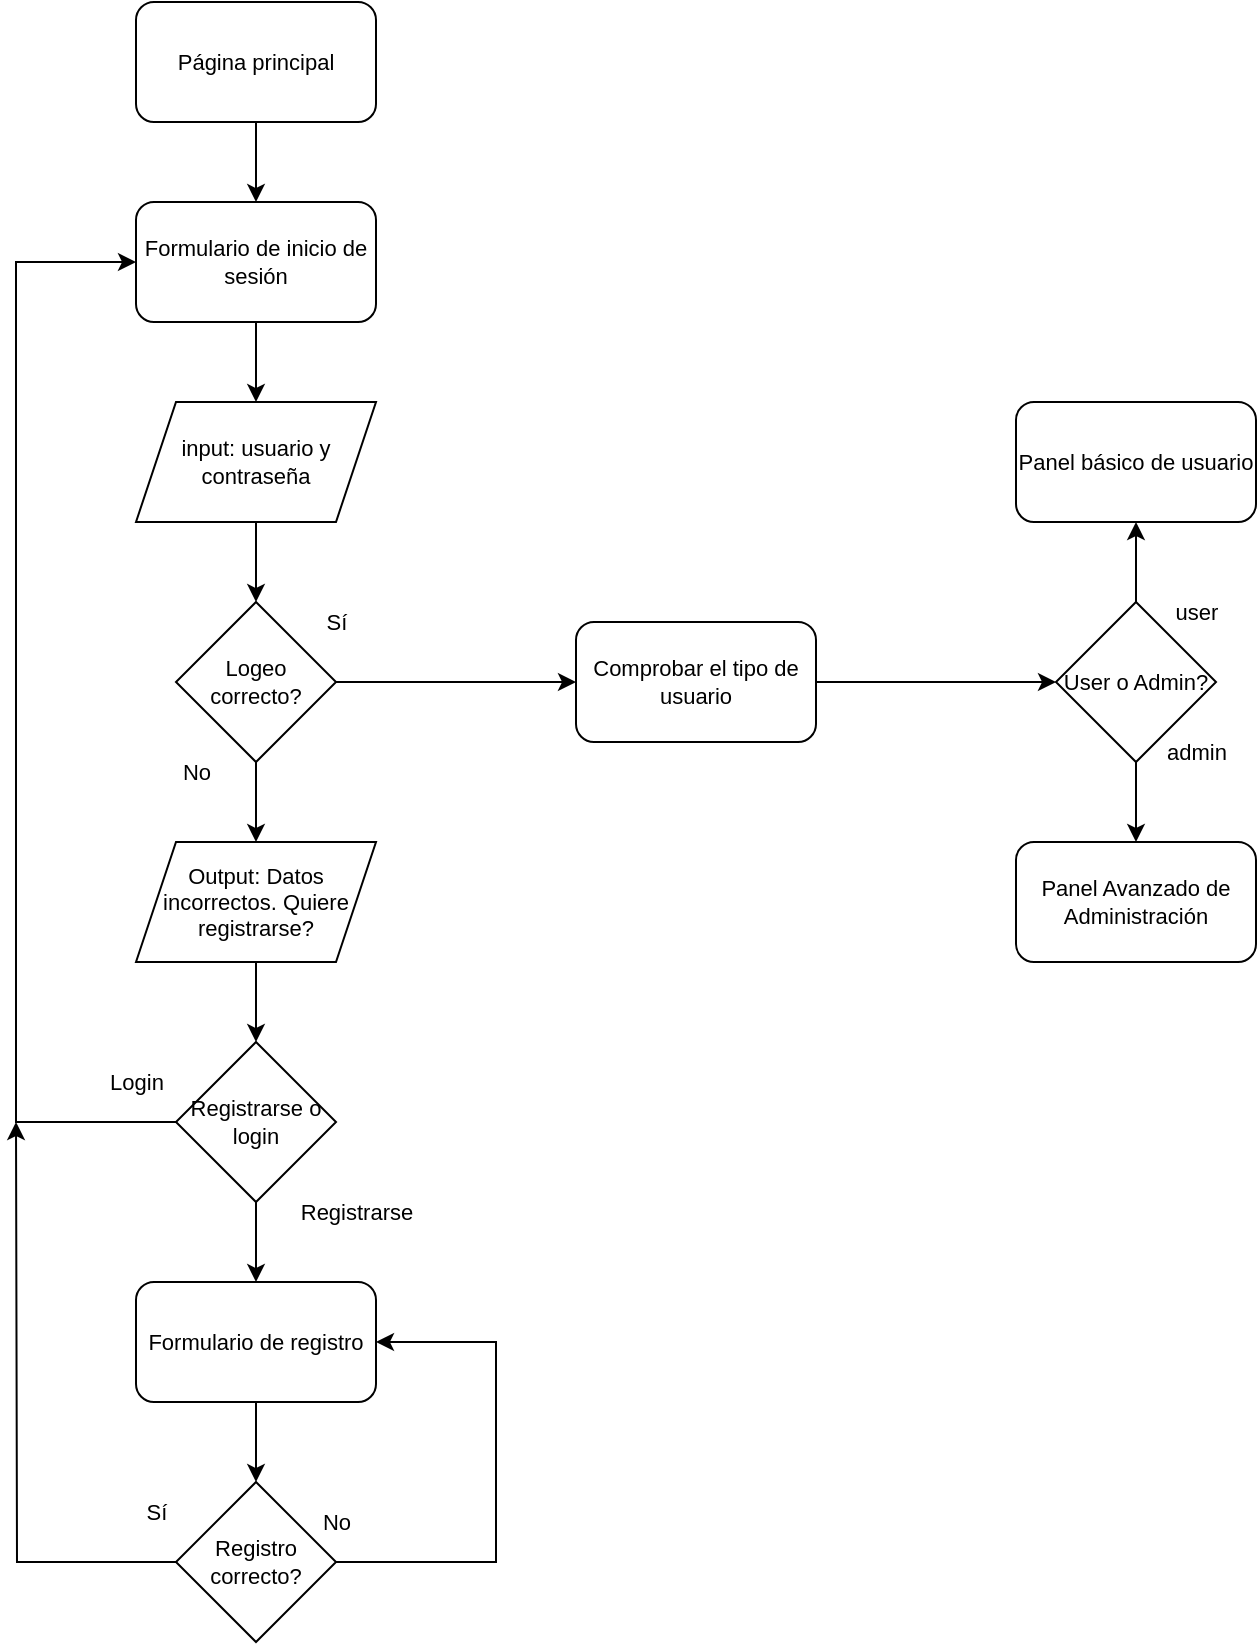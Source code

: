 <mxfile version="20.8.13" type="device"><diagram id="C5RBs43oDa-KdzZeNtuy" name="Page-1"><mxGraphModel dx="1394" dy="797" grid="1" gridSize="10" guides="1" tooltips="1" connect="1" arrows="1" fold="1" page="1" pageScale="1" pageWidth="827" pageHeight="1169" math="0" shadow="0"><root><mxCell id="WIyWlLk6GJQsqaUBKTNV-0"/><mxCell id="WIyWlLk6GJQsqaUBKTNV-1" parent="WIyWlLk6GJQsqaUBKTNV-0"/><mxCell id="ablZffnrFaumiWyr2ji--2" value="" style="edgeStyle=orthogonalEdgeStyle;rounded=0;orthogonalLoop=1;jettySize=auto;html=1;fontSize=11;" edge="1" parent="WIyWlLk6GJQsqaUBKTNV-1" source="ablZffnrFaumiWyr2ji--0" target="ablZffnrFaumiWyr2ji--1"><mxGeometry relative="1" as="geometry"/></mxCell><mxCell id="ablZffnrFaumiWyr2ji--0" value="Página principal" style="rounded=1;whiteSpace=wrap;html=1;fontSize=11;" vertex="1" parent="WIyWlLk6GJQsqaUBKTNV-1"><mxGeometry x="180" y="120" width="120" height="60" as="geometry"/></mxCell><mxCell id="ablZffnrFaumiWyr2ji--4" value="" style="edgeStyle=orthogonalEdgeStyle;rounded=0;orthogonalLoop=1;jettySize=auto;html=1;fontSize=11;" edge="1" parent="WIyWlLk6GJQsqaUBKTNV-1" source="ablZffnrFaumiWyr2ji--1"><mxGeometry relative="1" as="geometry"><mxPoint x="240" y="320" as="targetPoint"/></mxGeometry></mxCell><mxCell id="ablZffnrFaumiWyr2ji--1" value="Formulario de inicio de sesión" style="whiteSpace=wrap;html=1;rounded=1;fontSize=11;" vertex="1" parent="WIyWlLk6GJQsqaUBKTNV-1"><mxGeometry x="180" y="220" width="120" height="60" as="geometry"/></mxCell><mxCell id="ablZffnrFaumiWyr2ji--7" style="edgeStyle=orthogonalEdgeStyle;rounded=0;orthogonalLoop=1;jettySize=auto;html=1;entryX=0.5;entryY=0;entryDx=0;entryDy=0;fontSize=11;" edge="1" parent="WIyWlLk6GJQsqaUBKTNV-1" source="ablZffnrFaumiWyr2ji--5" target="ablZffnrFaumiWyr2ji--6"><mxGeometry relative="1" as="geometry"/></mxCell><mxCell id="ablZffnrFaumiWyr2ji--5" value="input: usuario y contraseña" style="shape=parallelogram;perimeter=parallelogramPerimeter;whiteSpace=wrap;html=1;fixedSize=1;fontSize=11;" vertex="1" parent="WIyWlLk6GJQsqaUBKTNV-1"><mxGeometry x="180" y="320" width="120" height="60" as="geometry"/></mxCell><mxCell id="ablZffnrFaumiWyr2ji--11" style="edgeStyle=orthogonalEdgeStyle;rounded=0;orthogonalLoop=1;jettySize=auto;html=1;entryX=0.5;entryY=0;entryDx=0;entryDy=0;fontSize=11;" edge="1" parent="WIyWlLk6GJQsqaUBKTNV-1" source="ablZffnrFaumiWyr2ji--6" target="ablZffnrFaumiWyr2ji--10"><mxGeometry relative="1" as="geometry"><mxPoint x="250" y="530" as="targetPoint"/></mxGeometry></mxCell><mxCell id="ablZffnrFaumiWyr2ji--34" style="edgeStyle=orthogonalEdgeStyle;rounded=0;orthogonalLoop=1;jettySize=auto;html=1;entryX=0;entryY=0.5;entryDx=0;entryDy=0;fontSize=11;" edge="1" parent="WIyWlLk6GJQsqaUBKTNV-1" source="ablZffnrFaumiWyr2ji--6" target="ablZffnrFaumiWyr2ji--28"><mxGeometry relative="1" as="geometry"/></mxCell><mxCell id="ablZffnrFaumiWyr2ji--6" value="Logeo correcto?" style="rhombus;whiteSpace=wrap;html=1;fontSize=11;" vertex="1" parent="WIyWlLk6GJQsqaUBKTNV-1"><mxGeometry x="200" y="420" width="80" height="80" as="geometry"/></mxCell><mxCell id="ablZffnrFaumiWyr2ji--8" value="Sí" style="text;html=1;align=center;verticalAlign=middle;resizable=0;points=[];autosize=1;strokeColor=none;fillColor=none;fontSize=11;" vertex="1" parent="WIyWlLk6GJQsqaUBKTNV-1"><mxGeometry x="265" y="415" width="30" height="30" as="geometry"/></mxCell><mxCell id="ablZffnrFaumiWyr2ji--9" value="No" style="text;html=1;align=center;verticalAlign=middle;resizable=0;points=[];autosize=1;strokeColor=none;fillColor=none;fontSize=11;" vertex="1" parent="WIyWlLk6GJQsqaUBKTNV-1"><mxGeometry x="190" y="490" width="40" height="30" as="geometry"/></mxCell><mxCell id="ablZffnrFaumiWyr2ji--14" style="edgeStyle=orthogonalEdgeStyle;rounded=0;orthogonalLoop=1;jettySize=auto;html=1;entryX=0.5;entryY=0;entryDx=0;entryDy=0;fontSize=11;" edge="1" parent="WIyWlLk6GJQsqaUBKTNV-1" source="ablZffnrFaumiWyr2ji--10" target="ablZffnrFaumiWyr2ji--13"><mxGeometry relative="1" as="geometry"/></mxCell><mxCell id="ablZffnrFaumiWyr2ji--10" value="&lt;font style=&quot;font-size: 11px;&quot;&gt;Output: Datos incorrectos. Quiere registrarse?&lt;/font&gt;" style="shape=parallelogram;perimeter=parallelogramPerimeter;whiteSpace=wrap;html=1;fixedSize=1;fontSize=11;" vertex="1" parent="WIyWlLk6GJQsqaUBKTNV-1"><mxGeometry x="180" y="540" width="120" height="60" as="geometry"/></mxCell><mxCell id="ablZffnrFaumiWyr2ji--15" style="edgeStyle=orthogonalEdgeStyle;rounded=0;orthogonalLoop=1;jettySize=auto;html=1;entryX=0;entryY=0.5;entryDx=0;entryDy=0;fontSize=11;" edge="1" parent="WIyWlLk6GJQsqaUBKTNV-1" source="ablZffnrFaumiWyr2ji--13" target="ablZffnrFaumiWyr2ji--1"><mxGeometry relative="1" as="geometry"><mxPoint x="100" y="410" as="targetPoint"/><Array as="points"><mxPoint x="120" y="680"/><mxPoint x="120" y="250"/></Array></mxGeometry></mxCell><mxCell id="ablZffnrFaumiWyr2ji--21" style="edgeStyle=orthogonalEdgeStyle;rounded=0;orthogonalLoop=1;jettySize=auto;html=1;entryX=0.5;entryY=0;entryDx=0;entryDy=0;fontSize=11;" edge="1" parent="WIyWlLk6GJQsqaUBKTNV-1" source="ablZffnrFaumiWyr2ji--13" target="ablZffnrFaumiWyr2ji--20"><mxGeometry relative="1" as="geometry"/></mxCell><mxCell id="ablZffnrFaumiWyr2ji--13" value="&lt;font style=&quot;font-size: 11px;&quot;&gt;Registrarse o login&lt;/font&gt;" style="rhombus;whiteSpace=wrap;html=1;fontSize=11;" vertex="1" parent="WIyWlLk6GJQsqaUBKTNV-1"><mxGeometry x="200" y="640" width="80" height="80" as="geometry"/></mxCell><mxCell id="ablZffnrFaumiWyr2ji--16" value="Login&lt;br style=&quot;font-size: 11px;&quot;&gt;" style="text;html=1;align=center;verticalAlign=middle;resizable=0;points=[];autosize=1;strokeColor=none;fillColor=none;fontSize=11;" vertex="1" parent="WIyWlLk6GJQsqaUBKTNV-1"><mxGeometry x="155" y="645" width="50" height="30" as="geometry"/></mxCell><mxCell id="ablZffnrFaumiWyr2ji--17" value="Registrarse" style="text;html=1;align=center;verticalAlign=middle;resizable=0;points=[];autosize=1;strokeColor=none;fillColor=none;fontSize=11;" vertex="1" parent="WIyWlLk6GJQsqaUBKTNV-1"><mxGeometry x="250" y="710" width="80" height="30" as="geometry"/></mxCell><mxCell id="ablZffnrFaumiWyr2ji--23" style="edgeStyle=orthogonalEdgeStyle;rounded=0;orthogonalLoop=1;jettySize=auto;html=1;entryX=0.5;entryY=0;entryDx=0;entryDy=0;fontSize=11;" edge="1" parent="WIyWlLk6GJQsqaUBKTNV-1" source="ablZffnrFaumiWyr2ji--20" target="ablZffnrFaumiWyr2ji--22"><mxGeometry relative="1" as="geometry"/></mxCell><mxCell id="ablZffnrFaumiWyr2ji--20" value="Formulario de registro" style="whiteSpace=wrap;html=1;rounded=1;fontSize=11;" vertex="1" parent="WIyWlLk6GJQsqaUBKTNV-1"><mxGeometry x="180" y="760" width="120" height="60" as="geometry"/></mxCell><mxCell id="ablZffnrFaumiWyr2ji--25" style="edgeStyle=orthogonalEdgeStyle;rounded=0;orthogonalLoop=1;jettySize=auto;html=1;fontSize=11;" edge="1" parent="WIyWlLk6GJQsqaUBKTNV-1" source="ablZffnrFaumiWyr2ji--22"><mxGeometry relative="1" as="geometry"><mxPoint x="120" y="680" as="targetPoint"/></mxGeometry></mxCell><mxCell id="ablZffnrFaumiWyr2ji--27" style="edgeStyle=orthogonalEdgeStyle;rounded=0;orthogonalLoop=1;jettySize=auto;html=1;entryX=1;entryY=0.5;entryDx=0;entryDy=0;fontSize=11;" edge="1" parent="WIyWlLk6GJQsqaUBKTNV-1" source="ablZffnrFaumiWyr2ji--22" target="ablZffnrFaumiWyr2ji--20"><mxGeometry relative="1" as="geometry"><Array as="points"><mxPoint x="360" y="900"/><mxPoint x="360" y="790"/></Array></mxGeometry></mxCell><mxCell id="ablZffnrFaumiWyr2ji--22" value="Registro correcto?" style="rhombus;whiteSpace=wrap;html=1;fontSize=11;" vertex="1" parent="WIyWlLk6GJQsqaUBKTNV-1"><mxGeometry x="200" y="860" width="80" height="80" as="geometry"/></mxCell><mxCell id="ablZffnrFaumiWyr2ji--24" value="Sí" style="text;html=1;align=center;verticalAlign=middle;resizable=0;points=[];autosize=1;strokeColor=none;fillColor=none;fontSize=11;" vertex="1" parent="WIyWlLk6GJQsqaUBKTNV-1"><mxGeometry x="175" y="860" width="30" height="30" as="geometry"/></mxCell><mxCell id="ablZffnrFaumiWyr2ji--26" value="No" style="text;html=1;align=center;verticalAlign=middle;resizable=0;points=[];autosize=1;strokeColor=none;fillColor=none;fontSize=11;" vertex="1" parent="WIyWlLk6GJQsqaUBKTNV-1"><mxGeometry x="260" y="865" width="40" height="30" as="geometry"/></mxCell><mxCell id="ablZffnrFaumiWyr2ji--35" style="edgeStyle=orthogonalEdgeStyle;rounded=0;orthogonalLoop=1;jettySize=auto;html=1;entryX=0;entryY=0.5;entryDx=0;entryDy=0;fontSize=11;" edge="1" parent="WIyWlLk6GJQsqaUBKTNV-1" source="ablZffnrFaumiWyr2ji--28" target="ablZffnrFaumiWyr2ji--29"><mxGeometry relative="1" as="geometry"/></mxCell><mxCell id="ablZffnrFaumiWyr2ji--28" value="Comprobar el tipo de usuario" style="rounded=1;whiteSpace=wrap;html=1;fontSize=11;" vertex="1" parent="WIyWlLk6GJQsqaUBKTNV-1"><mxGeometry x="400" y="430" width="120" height="60" as="geometry"/></mxCell><mxCell id="ablZffnrFaumiWyr2ji--36" style="edgeStyle=orthogonalEdgeStyle;rounded=0;orthogonalLoop=1;jettySize=auto;html=1;entryX=0.5;entryY=1;entryDx=0;entryDy=0;fontSize=11;" edge="1" parent="WIyWlLk6GJQsqaUBKTNV-1" source="ablZffnrFaumiWyr2ji--29" target="ablZffnrFaumiWyr2ji--33"><mxGeometry relative="1" as="geometry"/></mxCell><mxCell id="ablZffnrFaumiWyr2ji--37" style="edgeStyle=orthogonalEdgeStyle;rounded=0;orthogonalLoop=1;jettySize=auto;html=1;exitX=0.5;exitY=1;exitDx=0;exitDy=0;entryX=0.5;entryY=0;entryDx=0;entryDy=0;fontSize=11;" edge="1" parent="WIyWlLk6GJQsqaUBKTNV-1" source="ablZffnrFaumiWyr2ji--29" target="ablZffnrFaumiWyr2ji--32"><mxGeometry relative="1" as="geometry"/></mxCell><mxCell id="ablZffnrFaumiWyr2ji--29" value="User o Admin?" style="rhombus;whiteSpace=wrap;html=1;fontSize=11;" vertex="1" parent="WIyWlLk6GJQsqaUBKTNV-1"><mxGeometry x="640" y="420" width="80" height="80" as="geometry"/></mxCell><mxCell id="ablZffnrFaumiWyr2ji--30" value="user" style="text;html=1;align=center;verticalAlign=middle;resizable=0;points=[];autosize=1;strokeColor=none;fillColor=none;fontSize=11;" vertex="1" parent="WIyWlLk6GJQsqaUBKTNV-1"><mxGeometry x="690" y="410" width="40" height="30" as="geometry"/></mxCell><mxCell id="ablZffnrFaumiWyr2ji--31" value="admin" style="text;html=1;align=center;verticalAlign=middle;resizable=0;points=[];autosize=1;strokeColor=none;fillColor=none;fontSize=11;" vertex="1" parent="WIyWlLk6GJQsqaUBKTNV-1"><mxGeometry x="685" y="480" width="50" height="30" as="geometry"/></mxCell><mxCell id="ablZffnrFaumiWyr2ji--32" value="Panel Avanzado de Administración" style="rounded=1;whiteSpace=wrap;html=1;fontSize=11;" vertex="1" parent="WIyWlLk6GJQsqaUBKTNV-1"><mxGeometry x="620" y="540" width="120" height="60" as="geometry"/></mxCell><mxCell id="ablZffnrFaumiWyr2ji--33" value="Panel básico de usuario" style="rounded=1;whiteSpace=wrap;html=1;fontSize=11;" vertex="1" parent="WIyWlLk6GJQsqaUBKTNV-1"><mxGeometry x="620" y="320" width="120" height="60" as="geometry"/></mxCell></root></mxGraphModel></diagram></mxfile>